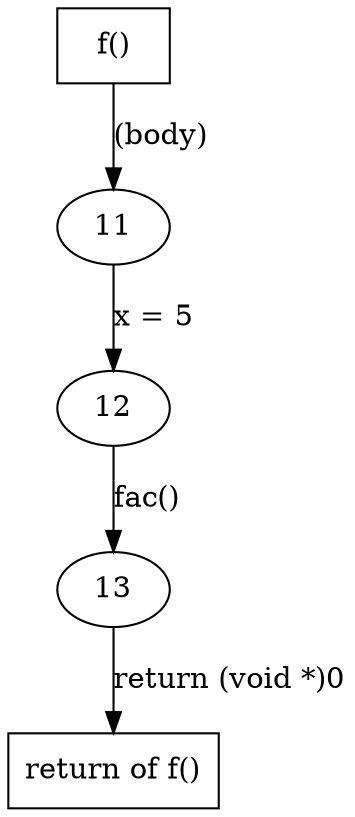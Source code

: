 digraph cfg {
	13 -> ret528 [label = "return (void *)0
"] ;
	12 -> 13 [label = "fac()
"] ;
	11 -> 12 [label = "x = 5
"] ;
	fun528 -> 11 [label = "(body)
"] ;
	ret528 [id="ret528",URL="javascript:show_info('\N');",fillcolor=white,style=filled,label ="return of f()",shape=box];
	11 [id="11",URL="javascript:show_info('\N');",fillcolor=white,style=filled,];
	12 [id="12",URL="javascript:show_info('\N');",fillcolor=white,style=filled,];
	13 [id="13",URL="javascript:show_info('\N');",fillcolor=white,style=filled,];
	fun528 [id="fun528",URL="javascript:show_info('\N');",fillcolor=white,style=filled,label ="f()",shape=box];
}
